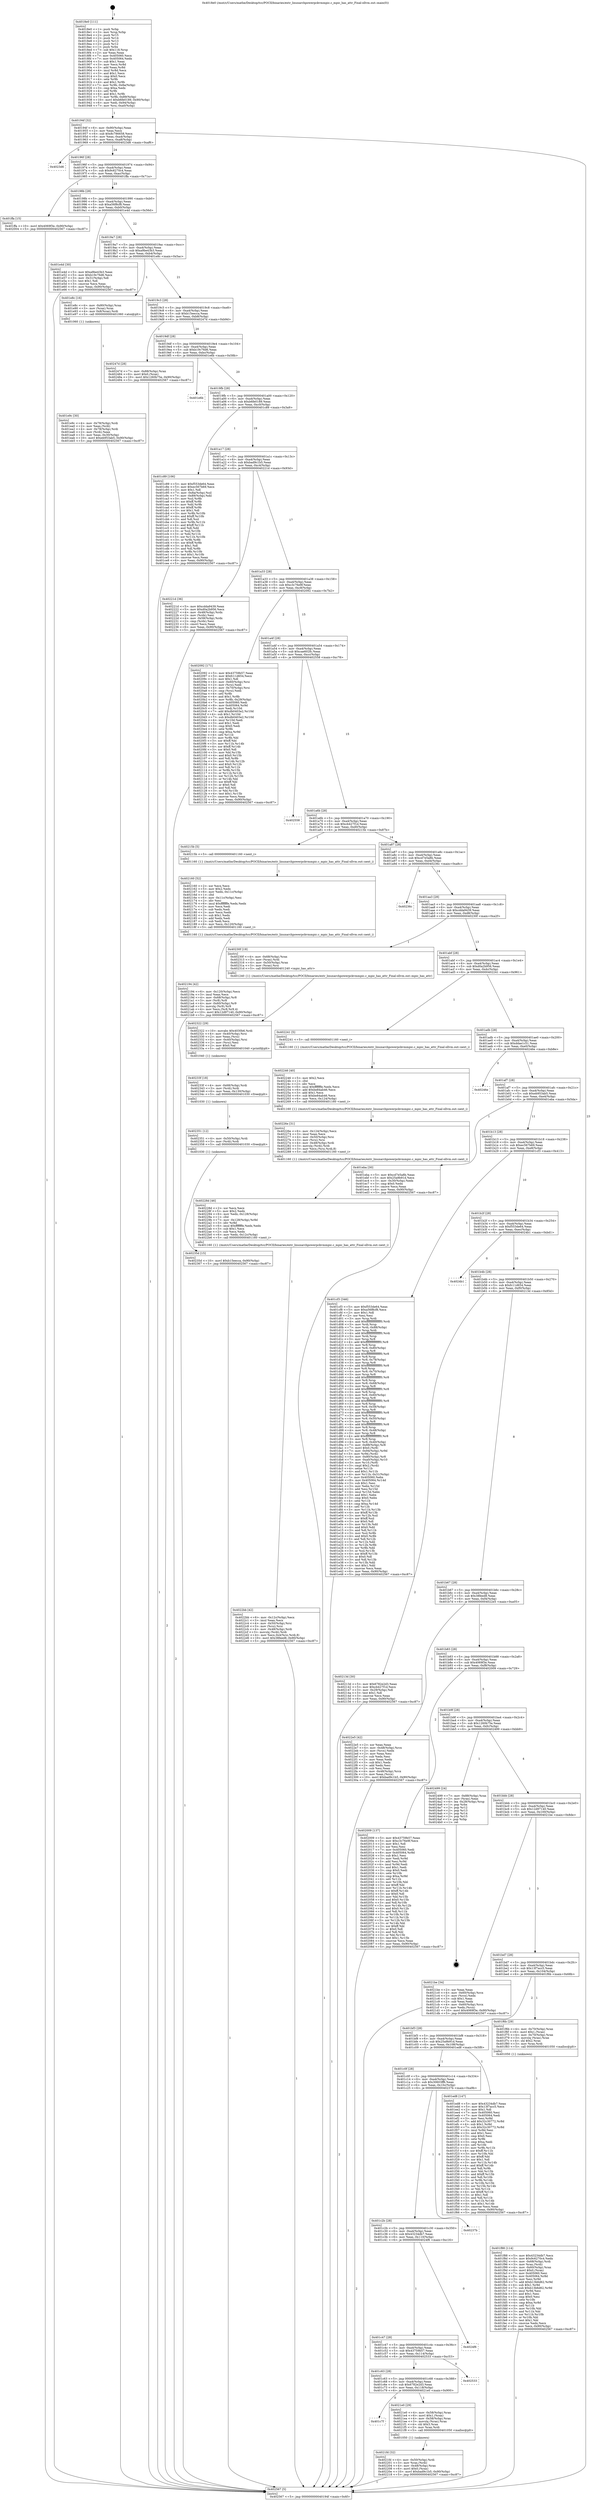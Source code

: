 digraph "0x4018e0" {
  label = "0x4018e0 (/mnt/c/Users/mathe/Desktop/tcc/POCII/binaries/extr_linuxarchpowerpckvmmpic.c_mpic_has_attr_Final-ollvm.out::main(0))"
  labelloc = "t"
  node[shape=record]

  Entry [label="",width=0.3,height=0.3,shape=circle,fillcolor=black,style=filled]
  "0x40194f" [label="{
     0x40194f [32]\l
     | [instrs]\l
     &nbsp;&nbsp;0x40194f \<+6\>: mov -0x90(%rbp),%eax\l
     &nbsp;&nbsp;0x401955 \<+2\>: mov %eax,%ecx\l
     &nbsp;&nbsp;0x401957 \<+6\>: sub $0x8c786658,%ecx\l
     &nbsp;&nbsp;0x40195d \<+6\>: mov %eax,-0xa4(%rbp)\l
     &nbsp;&nbsp;0x401963 \<+6\>: mov %ecx,-0xa8(%rbp)\l
     &nbsp;&nbsp;0x401969 \<+6\>: je 00000000004023d6 \<main+0xaf6\>\l
  }"]
  "0x4023d6" [label="{
     0x4023d6\l
  }", style=dashed]
  "0x40196f" [label="{
     0x40196f [28]\l
     | [instrs]\l
     &nbsp;&nbsp;0x40196f \<+5\>: jmp 0000000000401974 \<main+0x94\>\l
     &nbsp;&nbsp;0x401974 \<+6\>: mov -0xa4(%rbp),%eax\l
     &nbsp;&nbsp;0x40197a \<+5\>: sub $0x9c6270c4,%eax\l
     &nbsp;&nbsp;0x40197f \<+6\>: mov %eax,-0xac(%rbp)\l
     &nbsp;&nbsp;0x401985 \<+6\>: je 0000000000401ffa \<main+0x71a\>\l
  }"]
  Exit [label="",width=0.3,height=0.3,shape=circle,fillcolor=black,style=filled,peripheries=2]
  "0x401ffa" [label="{
     0x401ffa [15]\l
     | [instrs]\l
     &nbsp;&nbsp;0x401ffa \<+10\>: movl $0x4069f3e,-0x90(%rbp)\l
     &nbsp;&nbsp;0x402004 \<+5\>: jmp 0000000000402567 \<main+0xc87\>\l
  }"]
  "0x40198b" [label="{
     0x40198b [28]\l
     | [instrs]\l
     &nbsp;&nbsp;0x40198b \<+5\>: jmp 0000000000401990 \<main+0xb0\>\l
     &nbsp;&nbsp;0x401990 \<+6\>: mov -0xa4(%rbp),%eax\l
     &nbsp;&nbsp;0x401996 \<+5\>: sub $0xa56f8cf8,%eax\l
     &nbsp;&nbsp;0x40199b \<+6\>: mov %eax,-0xb0(%rbp)\l
     &nbsp;&nbsp;0x4019a1 \<+6\>: je 0000000000401e4d \<main+0x56d\>\l
  }"]
  "0x40235d" [label="{
     0x40235d [15]\l
     | [instrs]\l
     &nbsp;&nbsp;0x40235d \<+10\>: movl $0xb15eecca,-0x90(%rbp)\l
     &nbsp;&nbsp;0x402367 \<+5\>: jmp 0000000000402567 \<main+0xc87\>\l
  }"]
  "0x401e4d" [label="{
     0x401e4d [30]\l
     | [instrs]\l
     &nbsp;&nbsp;0x401e4d \<+5\>: mov $0xa9be43b3,%eax\l
     &nbsp;&nbsp;0x401e52 \<+5\>: mov $0xb19c76d6,%ecx\l
     &nbsp;&nbsp;0x401e57 \<+3\>: mov -0x31(%rbp),%dl\l
     &nbsp;&nbsp;0x401e5a \<+3\>: test $0x1,%dl\l
     &nbsp;&nbsp;0x401e5d \<+3\>: cmovne %ecx,%eax\l
     &nbsp;&nbsp;0x401e60 \<+6\>: mov %eax,-0x90(%rbp)\l
     &nbsp;&nbsp;0x401e66 \<+5\>: jmp 0000000000402567 \<main+0xc87\>\l
  }"]
  "0x4019a7" [label="{
     0x4019a7 [28]\l
     | [instrs]\l
     &nbsp;&nbsp;0x4019a7 \<+5\>: jmp 00000000004019ac \<main+0xcc\>\l
     &nbsp;&nbsp;0x4019ac \<+6\>: mov -0xa4(%rbp),%eax\l
     &nbsp;&nbsp;0x4019b2 \<+5\>: sub $0xa9be43b3,%eax\l
     &nbsp;&nbsp;0x4019b7 \<+6\>: mov %eax,-0xb4(%rbp)\l
     &nbsp;&nbsp;0x4019bd \<+6\>: je 0000000000401e8c \<main+0x5ac\>\l
  }"]
  "0x402351" [label="{
     0x402351 [12]\l
     | [instrs]\l
     &nbsp;&nbsp;0x402351 \<+4\>: mov -0x50(%rbp),%rdi\l
     &nbsp;&nbsp;0x402355 \<+3\>: mov (%rdi),%rdi\l
     &nbsp;&nbsp;0x402358 \<+5\>: call 0000000000401030 \<free@plt\>\l
     | [calls]\l
     &nbsp;&nbsp;0x401030 \{1\} (unknown)\l
  }"]
  "0x401e8c" [label="{
     0x401e8c [16]\l
     | [instrs]\l
     &nbsp;&nbsp;0x401e8c \<+4\>: mov -0x80(%rbp),%rax\l
     &nbsp;&nbsp;0x401e90 \<+3\>: mov (%rax),%rax\l
     &nbsp;&nbsp;0x401e93 \<+4\>: mov 0x8(%rax),%rdi\l
     &nbsp;&nbsp;0x401e97 \<+5\>: call 0000000000401060 \<atoi@plt\>\l
     | [calls]\l
     &nbsp;&nbsp;0x401060 \{1\} (unknown)\l
  }"]
  "0x4019c3" [label="{
     0x4019c3 [28]\l
     | [instrs]\l
     &nbsp;&nbsp;0x4019c3 \<+5\>: jmp 00000000004019c8 \<main+0xe8\>\l
     &nbsp;&nbsp;0x4019c8 \<+6\>: mov -0xa4(%rbp),%eax\l
     &nbsp;&nbsp;0x4019ce \<+5\>: sub $0xb15eecca,%eax\l
     &nbsp;&nbsp;0x4019d3 \<+6\>: mov %eax,-0xb8(%rbp)\l
     &nbsp;&nbsp;0x4019d9 \<+6\>: je 000000000040247d \<main+0xb9d\>\l
  }"]
  "0x40233f" [label="{
     0x40233f [18]\l
     | [instrs]\l
     &nbsp;&nbsp;0x40233f \<+4\>: mov -0x68(%rbp),%rdi\l
     &nbsp;&nbsp;0x402343 \<+3\>: mov (%rdi),%rdi\l
     &nbsp;&nbsp;0x402346 \<+6\>: mov %eax,-0x130(%rbp)\l
     &nbsp;&nbsp;0x40234c \<+5\>: call 0000000000401030 \<free@plt\>\l
     | [calls]\l
     &nbsp;&nbsp;0x401030 \{1\} (unknown)\l
  }"]
  "0x40247d" [label="{
     0x40247d [28]\l
     | [instrs]\l
     &nbsp;&nbsp;0x40247d \<+7\>: mov -0x88(%rbp),%rax\l
     &nbsp;&nbsp;0x402484 \<+6\>: movl $0x0,(%rax)\l
     &nbsp;&nbsp;0x40248a \<+10\>: movl $0x1260b75e,-0x90(%rbp)\l
     &nbsp;&nbsp;0x402494 \<+5\>: jmp 0000000000402567 \<main+0xc87\>\l
  }"]
  "0x4019df" [label="{
     0x4019df [28]\l
     | [instrs]\l
     &nbsp;&nbsp;0x4019df \<+5\>: jmp 00000000004019e4 \<main+0x104\>\l
     &nbsp;&nbsp;0x4019e4 \<+6\>: mov -0xa4(%rbp),%eax\l
     &nbsp;&nbsp;0x4019ea \<+5\>: sub $0xb19c76d6,%eax\l
     &nbsp;&nbsp;0x4019ef \<+6\>: mov %eax,-0xbc(%rbp)\l
     &nbsp;&nbsp;0x4019f5 \<+6\>: je 0000000000401e6b \<main+0x58b\>\l
  }"]
  "0x402322" [label="{
     0x402322 [29]\l
     | [instrs]\l
     &nbsp;&nbsp;0x402322 \<+10\>: movabs $0x4030b6,%rdi\l
     &nbsp;&nbsp;0x40232c \<+4\>: mov -0x40(%rbp),%rsi\l
     &nbsp;&nbsp;0x402330 \<+2\>: mov %eax,(%rsi)\l
     &nbsp;&nbsp;0x402332 \<+4\>: mov -0x40(%rbp),%rsi\l
     &nbsp;&nbsp;0x402336 \<+2\>: mov (%rsi),%esi\l
     &nbsp;&nbsp;0x402338 \<+2\>: mov $0x0,%al\l
     &nbsp;&nbsp;0x40233a \<+5\>: call 0000000000401040 \<printf@plt\>\l
     | [calls]\l
     &nbsp;&nbsp;0x401040 \{1\} (unknown)\l
  }"]
  "0x401e6b" [label="{
     0x401e6b\l
  }", style=dashed]
  "0x4019fb" [label="{
     0x4019fb [28]\l
     | [instrs]\l
     &nbsp;&nbsp;0x4019fb \<+5\>: jmp 0000000000401a00 \<main+0x120\>\l
     &nbsp;&nbsp;0x401a00 \<+6\>: mov -0xa4(%rbp),%eax\l
     &nbsp;&nbsp;0x401a06 \<+5\>: sub $0xb6fe0189,%eax\l
     &nbsp;&nbsp;0x401a0b \<+6\>: mov %eax,-0xc0(%rbp)\l
     &nbsp;&nbsp;0x401a11 \<+6\>: je 0000000000401c89 \<main+0x3a9\>\l
  }"]
  "0x4022bb" [label="{
     0x4022bb [42]\l
     | [instrs]\l
     &nbsp;&nbsp;0x4022bb \<+6\>: mov -0x12c(%rbp),%ecx\l
     &nbsp;&nbsp;0x4022c1 \<+3\>: imul %eax,%ecx\l
     &nbsp;&nbsp;0x4022c4 \<+4\>: mov -0x50(%rbp),%rsi\l
     &nbsp;&nbsp;0x4022c8 \<+3\>: mov (%rsi),%rsi\l
     &nbsp;&nbsp;0x4022cb \<+4\>: mov -0x48(%rbp),%rdi\l
     &nbsp;&nbsp;0x4022cf \<+3\>: movslq (%rdi),%rdi\l
     &nbsp;&nbsp;0x4022d2 \<+4\>: mov %ecx,0x4(%rsi,%rdi,8)\l
     &nbsp;&nbsp;0x4022d6 \<+10\>: movl $0x38feed8,-0x90(%rbp)\l
     &nbsp;&nbsp;0x4022e0 \<+5\>: jmp 0000000000402567 \<main+0xc87\>\l
  }"]
  "0x401c89" [label="{
     0x401c89 [106]\l
     | [instrs]\l
     &nbsp;&nbsp;0x401c89 \<+5\>: mov $0xf553de64,%eax\l
     &nbsp;&nbsp;0x401c8e \<+5\>: mov $0xec567b69,%ecx\l
     &nbsp;&nbsp;0x401c93 \<+2\>: mov $0x1,%dl\l
     &nbsp;&nbsp;0x401c95 \<+7\>: mov -0x8a(%rbp),%sil\l
     &nbsp;&nbsp;0x401c9c \<+7\>: mov -0x89(%rbp),%dil\l
     &nbsp;&nbsp;0x401ca3 \<+3\>: mov %sil,%r8b\l
     &nbsp;&nbsp;0x401ca6 \<+4\>: xor $0xff,%r8b\l
     &nbsp;&nbsp;0x401caa \<+3\>: mov %dil,%r9b\l
     &nbsp;&nbsp;0x401cad \<+4\>: xor $0xff,%r9b\l
     &nbsp;&nbsp;0x401cb1 \<+3\>: xor $0x1,%dl\l
     &nbsp;&nbsp;0x401cb4 \<+3\>: mov %r8b,%r10b\l
     &nbsp;&nbsp;0x401cb7 \<+4\>: and $0xff,%r10b\l
     &nbsp;&nbsp;0x401cbb \<+3\>: and %dl,%sil\l
     &nbsp;&nbsp;0x401cbe \<+3\>: mov %r9b,%r11b\l
     &nbsp;&nbsp;0x401cc1 \<+4\>: and $0xff,%r11b\l
     &nbsp;&nbsp;0x401cc5 \<+3\>: and %dl,%dil\l
     &nbsp;&nbsp;0x401cc8 \<+3\>: or %sil,%r10b\l
     &nbsp;&nbsp;0x401ccb \<+3\>: or %dil,%r11b\l
     &nbsp;&nbsp;0x401cce \<+3\>: xor %r11b,%r10b\l
     &nbsp;&nbsp;0x401cd1 \<+3\>: or %r9b,%r8b\l
     &nbsp;&nbsp;0x401cd4 \<+4\>: xor $0xff,%r8b\l
     &nbsp;&nbsp;0x401cd8 \<+3\>: or $0x1,%dl\l
     &nbsp;&nbsp;0x401cdb \<+3\>: and %dl,%r8b\l
     &nbsp;&nbsp;0x401cde \<+3\>: or %r8b,%r10b\l
     &nbsp;&nbsp;0x401ce1 \<+4\>: test $0x1,%r10b\l
     &nbsp;&nbsp;0x401ce5 \<+3\>: cmovne %ecx,%eax\l
     &nbsp;&nbsp;0x401ce8 \<+6\>: mov %eax,-0x90(%rbp)\l
     &nbsp;&nbsp;0x401cee \<+5\>: jmp 0000000000402567 \<main+0xc87\>\l
  }"]
  "0x401a17" [label="{
     0x401a17 [28]\l
     | [instrs]\l
     &nbsp;&nbsp;0x401a17 \<+5\>: jmp 0000000000401a1c \<main+0x13c\>\l
     &nbsp;&nbsp;0x401a1c \<+6\>: mov -0xa4(%rbp),%eax\l
     &nbsp;&nbsp;0x401a22 \<+5\>: sub $0xbad9c1b5,%eax\l
     &nbsp;&nbsp;0x401a27 \<+6\>: mov %eax,-0xc4(%rbp)\l
     &nbsp;&nbsp;0x401a2d \<+6\>: je 000000000040221d \<main+0x93d\>\l
  }"]
  "0x402567" [label="{
     0x402567 [5]\l
     | [instrs]\l
     &nbsp;&nbsp;0x402567 \<+5\>: jmp 000000000040194f \<main+0x6f\>\l
  }"]
  "0x4018e0" [label="{
     0x4018e0 [111]\l
     | [instrs]\l
     &nbsp;&nbsp;0x4018e0 \<+1\>: push %rbp\l
     &nbsp;&nbsp;0x4018e1 \<+3\>: mov %rsp,%rbp\l
     &nbsp;&nbsp;0x4018e4 \<+2\>: push %r15\l
     &nbsp;&nbsp;0x4018e6 \<+2\>: push %r14\l
     &nbsp;&nbsp;0x4018e8 \<+2\>: push %r13\l
     &nbsp;&nbsp;0x4018ea \<+2\>: push %r12\l
     &nbsp;&nbsp;0x4018ec \<+1\>: push %rbx\l
     &nbsp;&nbsp;0x4018ed \<+7\>: sub $0x118,%rsp\l
     &nbsp;&nbsp;0x4018f4 \<+2\>: xor %eax,%eax\l
     &nbsp;&nbsp;0x4018f6 \<+7\>: mov 0x405060,%ecx\l
     &nbsp;&nbsp;0x4018fd \<+7\>: mov 0x405064,%edx\l
     &nbsp;&nbsp;0x401904 \<+3\>: sub $0x1,%eax\l
     &nbsp;&nbsp;0x401907 \<+3\>: mov %ecx,%r8d\l
     &nbsp;&nbsp;0x40190a \<+3\>: add %eax,%r8d\l
     &nbsp;&nbsp;0x40190d \<+4\>: imul %r8d,%ecx\l
     &nbsp;&nbsp;0x401911 \<+3\>: and $0x1,%ecx\l
     &nbsp;&nbsp;0x401914 \<+3\>: cmp $0x0,%ecx\l
     &nbsp;&nbsp;0x401917 \<+4\>: sete %r9b\l
     &nbsp;&nbsp;0x40191b \<+4\>: and $0x1,%r9b\l
     &nbsp;&nbsp;0x40191f \<+7\>: mov %r9b,-0x8a(%rbp)\l
     &nbsp;&nbsp;0x401926 \<+3\>: cmp $0xa,%edx\l
     &nbsp;&nbsp;0x401929 \<+4\>: setl %r9b\l
     &nbsp;&nbsp;0x40192d \<+4\>: and $0x1,%r9b\l
     &nbsp;&nbsp;0x401931 \<+7\>: mov %r9b,-0x89(%rbp)\l
     &nbsp;&nbsp;0x401938 \<+10\>: movl $0xb6fe0189,-0x90(%rbp)\l
     &nbsp;&nbsp;0x401942 \<+6\>: mov %edi,-0x94(%rbp)\l
     &nbsp;&nbsp;0x401948 \<+7\>: mov %rsi,-0xa0(%rbp)\l
  }"]
  "0x40228d" [label="{
     0x40228d [46]\l
     | [instrs]\l
     &nbsp;&nbsp;0x40228d \<+2\>: xor %ecx,%ecx\l
     &nbsp;&nbsp;0x40228f \<+5\>: mov $0x2,%edx\l
     &nbsp;&nbsp;0x402294 \<+6\>: mov %edx,-0x128(%rbp)\l
     &nbsp;&nbsp;0x40229a \<+1\>: cltd\l
     &nbsp;&nbsp;0x40229b \<+7\>: mov -0x128(%rbp),%r8d\l
     &nbsp;&nbsp;0x4022a2 \<+3\>: idiv %r8d\l
     &nbsp;&nbsp;0x4022a5 \<+6\>: imul $0xfffffffe,%edx,%edx\l
     &nbsp;&nbsp;0x4022ab \<+3\>: sub $0x1,%ecx\l
     &nbsp;&nbsp;0x4022ae \<+2\>: sub %ecx,%edx\l
     &nbsp;&nbsp;0x4022b0 \<+6\>: mov %edx,-0x12c(%rbp)\l
     &nbsp;&nbsp;0x4022b6 \<+5\>: call 0000000000401160 \<next_i\>\l
     | [calls]\l
     &nbsp;&nbsp;0x401160 \{1\} (/mnt/c/Users/mathe/Desktop/tcc/POCII/binaries/extr_linuxarchpowerpckvmmpic.c_mpic_has_attr_Final-ollvm.out::next_i)\l
  }"]
  "0x40221d" [label="{
     0x40221d [36]\l
     | [instrs]\l
     &nbsp;&nbsp;0x40221d \<+5\>: mov $0xcdda9439,%eax\l
     &nbsp;&nbsp;0x402222 \<+5\>: mov $0xd0a2b956,%ecx\l
     &nbsp;&nbsp;0x402227 \<+4\>: mov -0x48(%rbp),%rdx\l
     &nbsp;&nbsp;0x40222b \<+2\>: mov (%rdx),%esi\l
     &nbsp;&nbsp;0x40222d \<+4\>: mov -0x58(%rbp),%rdx\l
     &nbsp;&nbsp;0x402231 \<+2\>: cmp (%rdx),%esi\l
     &nbsp;&nbsp;0x402233 \<+3\>: cmovl %ecx,%eax\l
     &nbsp;&nbsp;0x402236 \<+6\>: mov %eax,-0x90(%rbp)\l
     &nbsp;&nbsp;0x40223c \<+5\>: jmp 0000000000402567 \<main+0xc87\>\l
  }"]
  "0x401a33" [label="{
     0x401a33 [28]\l
     | [instrs]\l
     &nbsp;&nbsp;0x401a33 \<+5\>: jmp 0000000000401a38 \<main+0x158\>\l
     &nbsp;&nbsp;0x401a38 \<+6\>: mov -0xa4(%rbp),%eax\l
     &nbsp;&nbsp;0x401a3e \<+5\>: sub $0xc3c76e9f,%eax\l
     &nbsp;&nbsp;0x401a43 \<+6\>: mov %eax,-0xc8(%rbp)\l
     &nbsp;&nbsp;0x401a49 \<+6\>: je 0000000000402092 \<main+0x7b2\>\l
  }"]
  "0x40226e" [label="{
     0x40226e [31]\l
     | [instrs]\l
     &nbsp;&nbsp;0x40226e \<+6\>: mov -0x124(%rbp),%ecx\l
     &nbsp;&nbsp;0x402274 \<+3\>: imul %eax,%ecx\l
     &nbsp;&nbsp;0x402277 \<+4\>: mov -0x50(%rbp),%rsi\l
     &nbsp;&nbsp;0x40227b \<+3\>: mov (%rsi),%rsi\l
     &nbsp;&nbsp;0x40227e \<+4\>: mov -0x48(%rbp),%rdi\l
     &nbsp;&nbsp;0x402282 \<+3\>: movslq (%rdi),%rdi\l
     &nbsp;&nbsp;0x402285 \<+3\>: mov %ecx,(%rsi,%rdi,8)\l
     &nbsp;&nbsp;0x402288 \<+5\>: call 0000000000401160 \<next_i\>\l
     | [calls]\l
     &nbsp;&nbsp;0x401160 \{1\} (/mnt/c/Users/mathe/Desktop/tcc/POCII/binaries/extr_linuxarchpowerpckvmmpic.c_mpic_has_attr_Final-ollvm.out::next_i)\l
  }"]
  "0x402092" [label="{
     0x402092 [171]\l
     | [instrs]\l
     &nbsp;&nbsp;0x402092 \<+5\>: mov $0x43759b57,%eax\l
     &nbsp;&nbsp;0x402097 \<+5\>: mov $0xfc11d654,%ecx\l
     &nbsp;&nbsp;0x40209c \<+2\>: mov $0x1,%dl\l
     &nbsp;&nbsp;0x40209e \<+4\>: mov -0x60(%rbp),%rsi\l
     &nbsp;&nbsp;0x4020a2 \<+2\>: mov (%rsi),%edi\l
     &nbsp;&nbsp;0x4020a4 \<+4\>: mov -0x70(%rbp),%rsi\l
     &nbsp;&nbsp;0x4020a8 \<+2\>: cmp (%rsi),%edi\l
     &nbsp;&nbsp;0x4020aa \<+4\>: setl %r8b\l
     &nbsp;&nbsp;0x4020ae \<+4\>: and $0x1,%r8b\l
     &nbsp;&nbsp;0x4020b2 \<+4\>: mov %r8b,-0x29(%rbp)\l
     &nbsp;&nbsp;0x4020b6 \<+7\>: mov 0x405060,%edi\l
     &nbsp;&nbsp;0x4020bd \<+8\>: mov 0x405064,%r9d\l
     &nbsp;&nbsp;0x4020c5 \<+3\>: mov %edi,%r10d\l
     &nbsp;&nbsp;0x4020c8 \<+7\>: add $0xdb0403e2,%r10d\l
     &nbsp;&nbsp;0x4020cf \<+4\>: sub $0x1,%r10d\l
     &nbsp;&nbsp;0x4020d3 \<+7\>: sub $0xdb0403e2,%r10d\l
     &nbsp;&nbsp;0x4020da \<+4\>: imul %r10d,%edi\l
     &nbsp;&nbsp;0x4020de \<+3\>: and $0x1,%edi\l
     &nbsp;&nbsp;0x4020e1 \<+3\>: cmp $0x0,%edi\l
     &nbsp;&nbsp;0x4020e4 \<+4\>: sete %r8b\l
     &nbsp;&nbsp;0x4020e8 \<+4\>: cmp $0xa,%r9d\l
     &nbsp;&nbsp;0x4020ec \<+4\>: setl %r11b\l
     &nbsp;&nbsp;0x4020f0 \<+3\>: mov %r8b,%bl\l
     &nbsp;&nbsp;0x4020f3 \<+3\>: xor $0xff,%bl\l
     &nbsp;&nbsp;0x4020f6 \<+3\>: mov %r11b,%r14b\l
     &nbsp;&nbsp;0x4020f9 \<+4\>: xor $0xff,%r14b\l
     &nbsp;&nbsp;0x4020fd \<+3\>: xor $0x0,%dl\l
     &nbsp;&nbsp;0x402100 \<+3\>: mov %bl,%r15b\l
     &nbsp;&nbsp;0x402103 \<+4\>: and $0x0,%r15b\l
     &nbsp;&nbsp;0x402107 \<+3\>: and %dl,%r8b\l
     &nbsp;&nbsp;0x40210a \<+3\>: mov %r14b,%r12b\l
     &nbsp;&nbsp;0x40210d \<+4\>: and $0x0,%r12b\l
     &nbsp;&nbsp;0x402111 \<+3\>: and %dl,%r11b\l
     &nbsp;&nbsp;0x402114 \<+3\>: or %r8b,%r15b\l
     &nbsp;&nbsp;0x402117 \<+3\>: or %r11b,%r12b\l
     &nbsp;&nbsp;0x40211a \<+3\>: xor %r12b,%r15b\l
     &nbsp;&nbsp;0x40211d \<+3\>: or %r14b,%bl\l
     &nbsp;&nbsp;0x402120 \<+3\>: xor $0xff,%bl\l
     &nbsp;&nbsp;0x402123 \<+3\>: or $0x0,%dl\l
     &nbsp;&nbsp;0x402126 \<+2\>: and %dl,%bl\l
     &nbsp;&nbsp;0x402128 \<+3\>: or %bl,%r15b\l
     &nbsp;&nbsp;0x40212b \<+4\>: test $0x1,%r15b\l
     &nbsp;&nbsp;0x40212f \<+3\>: cmovne %ecx,%eax\l
     &nbsp;&nbsp;0x402132 \<+6\>: mov %eax,-0x90(%rbp)\l
     &nbsp;&nbsp;0x402138 \<+5\>: jmp 0000000000402567 \<main+0xc87\>\l
  }"]
  "0x401a4f" [label="{
     0x401a4f [28]\l
     | [instrs]\l
     &nbsp;&nbsp;0x401a4f \<+5\>: jmp 0000000000401a54 \<main+0x174\>\l
     &nbsp;&nbsp;0x401a54 \<+6\>: mov -0xa4(%rbp),%eax\l
     &nbsp;&nbsp;0x401a5a \<+5\>: sub $0xcae602fc,%eax\l
     &nbsp;&nbsp;0x401a5f \<+6\>: mov %eax,-0xcc(%rbp)\l
     &nbsp;&nbsp;0x401a65 \<+6\>: je 0000000000402558 \<main+0xc78\>\l
  }"]
  "0x402246" [label="{
     0x402246 [40]\l
     | [instrs]\l
     &nbsp;&nbsp;0x402246 \<+5\>: mov $0x2,%ecx\l
     &nbsp;&nbsp;0x40224b \<+1\>: cltd\l
     &nbsp;&nbsp;0x40224c \<+2\>: idiv %ecx\l
     &nbsp;&nbsp;0x40224e \<+6\>: imul $0xfffffffe,%edx,%ecx\l
     &nbsp;&nbsp;0x402254 \<+6\>: add $0xbe84ab46,%ecx\l
     &nbsp;&nbsp;0x40225a \<+3\>: add $0x1,%ecx\l
     &nbsp;&nbsp;0x40225d \<+6\>: sub $0xbe84ab46,%ecx\l
     &nbsp;&nbsp;0x402263 \<+6\>: mov %ecx,-0x124(%rbp)\l
     &nbsp;&nbsp;0x402269 \<+5\>: call 0000000000401160 \<next_i\>\l
     | [calls]\l
     &nbsp;&nbsp;0x401160 \{1\} (/mnt/c/Users/mathe/Desktop/tcc/POCII/binaries/extr_linuxarchpowerpckvmmpic.c_mpic_has_attr_Final-ollvm.out::next_i)\l
  }"]
  "0x402558" [label="{
     0x402558\l
  }", style=dashed]
  "0x401a6b" [label="{
     0x401a6b [28]\l
     | [instrs]\l
     &nbsp;&nbsp;0x401a6b \<+5\>: jmp 0000000000401a70 \<main+0x190\>\l
     &nbsp;&nbsp;0x401a70 \<+6\>: mov -0xa4(%rbp),%eax\l
     &nbsp;&nbsp;0x401a76 \<+5\>: sub $0xcb427f1d,%eax\l
     &nbsp;&nbsp;0x401a7b \<+6\>: mov %eax,-0xd0(%rbp)\l
     &nbsp;&nbsp;0x401a81 \<+6\>: je 000000000040215b \<main+0x87b\>\l
  }"]
  "0x4021fd" [label="{
     0x4021fd [32]\l
     | [instrs]\l
     &nbsp;&nbsp;0x4021fd \<+4\>: mov -0x50(%rbp),%rdi\l
     &nbsp;&nbsp;0x402201 \<+3\>: mov %rax,(%rdi)\l
     &nbsp;&nbsp;0x402204 \<+4\>: mov -0x48(%rbp),%rax\l
     &nbsp;&nbsp;0x402208 \<+6\>: movl $0x0,(%rax)\l
     &nbsp;&nbsp;0x40220e \<+10\>: movl $0xbad9c1b5,-0x90(%rbp)\l
     &nbsp;&nbsp;0x402218 \<+5\>: jmp 0000000000402567 \<main+0xc87\>\l
  }"]
  "0x40215b" [label="{
     0x40215b [5]\l
     | [instrs]\l
     &nbsp;&nbsp;0x40215b \<+5\>: call 0000000000401160 \<next_i\>\l
     | [calls]\l
     &nbsp;&nbsp;0x401160 \{1\} (/mnt/c/Users/mathe/Desktop/tcc/POCII/binaries/extr_linuxarchpowerpckvmmpic.c_mpic_has_attr_Final-ollvm.out::next_i)\l
  }"]
  "0x401a87" [label="{
     0x401a87 [28]\l
     | [instrs]\l
     &nbsp;&nbsp;0x401a87 \<+5\>: jmp 0000000000401a8c \<main+0x1ac\>\l
     &nbsp;&nbsp;0x401a8c \<+6\>: mov -0xa4(%rbp),%eax\l
     &nbsp;&nbsp;0x401a92 \<+5\>: sub $0xcd7e5a8b,%eax\l
     &nbsp;&nbsp;0x401a97 \<+6\>: mov %eax,-0xd4(%rbp)\l
     &nbsp;&nbsp;0x401a9d \<+6\>: je 000000000040236c \<main+0xa8c\>\l
  }"]
  "0x401c7f" [label="{
     0x401c7f\l
  }", style=dashed]
  "0x40236c" [label="{
     0x40236c\l
  }", style=dashed]
  "0x401aa3" [label="{
     0x401aa3 [28]\l
     | [instrs]\l
     &nbsp;&nbsp;0x401aa3 \<+5\>: jmp 0000000000401aa8 \<main+0x1c8\>\l
     &nbsp;&nbsp;0x401aa8 \<+6\>: mov -0xa4(%rbp),%eax\l
     &nbsp;&nbsp;0x401aae \<+5\>: sub $0xcdda9439,%eax\l
     &nbsp;&nbsp;0x401ab3 \<+6\>: mov %eax,-0xd8(%rbp)\l
     &nbsp;&nbsp;0x401ab9 \<+6\>: je 000000000040230f \<main+0xa2f\>\l
  }"]
  "0x4021e0" [label="{
     0x4021e0 [29]\l
     | [instrs]\l
     &nbsp;&nbsp;0x4021e0 \<+4\>: mov -0x58(%rbp),%rax\l
     &nbsp;&nbsp;0x4021e4 \<+6\>: movl $0x1,(%rax)\l
     &nbsp;&nbsp;0x4021ea \<+4\>: mov -0x58(%rbp),%rax\l
     &nbsp;&nbsp;0x4021ee \<+3\>: movslq (%rax),%rax\l
     &nbsp;&nbsp;0x4021f1 \<+4\>: shl $0x3,%rax\l
     &nbsp;&nbsp;0x4021f5 \<+3\>: mov %rax,%rdi\l
     &nbsp;&nbsp;0x4021f8 \<+5\>: call 0000000000401050 \<malloc@plt\>\l
     | [calls]\l
     &nbsp;&nbsp;0x401050 \{1\} (unknown)\l
  }"]
  "0x40230f" [label="{
     0x40230f [19]\l
     | [instrs]\l
     &nbsp;&nbsp;0x40230f \<+4\>: mov -0x68(%rbp),%rax\l
     &nbsp;&nbsp;0x402313 \<+3\>: mov (%rax),%rdi\l
     &nbsp;&nbsp;0x402316 \<+4\>: mov -0x50(%rbp),%rax\l
     &nbsp;&nbsp;0x40231a \<+3\>: mov (%rax),%rsi\l
     &nbsp;&nbsp;0x40231d \<+5\>: call 0000000000401240 \<mpic_has_attr\>\l
     | [calls]\l
     &nbsp;&nbsp;0x401240 \{1\} (/mnt/c/Users/mathe/Desktop/tcc/POCII/binaries/extr_linuxarchpowerpckvmmpic.c_mpic_has_attr_Final-ollvm.out::mpic_has_attr)\l
  }"]
  "0x401abf" [label="{
     0x401abf [28]\l
     | [instrs]\l
     &nbsp;&nbsp;0x401abf \<+5\>: jmp 0000000000401ac4 \<main+0x1e4\>\l
     &nbsp;&nbsp;0x401ac4 \<+6\>: mov -0xa4(%rbp),%eax\l
     &nbsp;&nbsp;0x401aca \<+5\>: sub $0xd0a2b956,%eax\l
     &nbsp;&nbsp;0x401acf \<+6\>: mov %eax,-0xdc(%rbp)\l
     &nbsp;&nbsp;0x401ad5 \<+6\>: je 0000000000402241 \<main+0x961\>\l
  }"]
  "0x401c63" [label="{
     0x401c63 [28]\l
     | [instrs]\l
     &nbsp;&nbsp;0x401c63 \<+5\>: jmp 0000000000401c68 \<main+0x388\>\l
     &nbsp;&nbsp;0x401c68 \<+6\>: mov -0xa4(%rbp),%eax\l
     &nbsp;&nbsp;0x401c6e \<+5\>: sub $0x6782e2d3,%eax\l
     &nbsp;&nbsp;0x401c73 \<+6\>: mov %eax,-0x118(%rbp)\l
     &nbsp;&nbsp;0x401c79 \<+6\>: je 00000000004021e0 \<main+0x900\>\l
  }"]
  "0x402241" [label="{
     0x402241 [5]\l
     | [instrs]\l
     &nbsp;&nbsp;0x402241 \<+5\>: call 0000000000401160 \<next_i\>\l
     | [calls]\l
     &nbsp;&nbsp;0x401160 \{1\} (/mnt/c/Users/mathe/Desktop/tcc/POCII/binaries/extr_linuxarchpowerpckvmmpic.c_mpic_has_attr_Final-ollvm.out::next_i)\l
  }"]
  "0x401adb" [label="{
     0x401adb [28]\l
     | [instrs]\l
     &nbsp;&nbsp;0x401adb \<+5\>: jmp 0000000000401ae0 \<main+0x200\>\l
     &nbsp;&nbsp;0x401ae0 \<+6\>: mov -0xa4(%rbp),%eax\l
     &nbsp;&nbsp;0x401ae6 \<+5\>: sub $0xddae1c51,%eax\l
     &nbsp;&nbsp;0x401aeb \<+6\>: mov %eax,-0xe0(%rbp)\l
     &nbsp;&nbsp;0x401af1 \<+6\>: je 000000000040246e \<main+0xb8e\>\l
  }"]
  "0x402533" [label="{
     0x402533\l
  }", style=dashed]
  "0x40246e" [label="{
     0x40246e\l
  }", style=dashed]
  "0x401af7" [label="{
     0x401af7 [28]\l
     | [instrs]\l
     &nbsp;&nbsp;0x401af7 \<+5\>: jmp 0000000000401afc \<main+0x21c\>\l
     &nbsp;&nbsp;0x401afc \<+6\>: mov -0xa4(%rbp),%eax\l
     &nbsp;&nbsp;0x401b02 \<+5\>: sub $0xeb953ab5,%eax\l
     &nbsp;&nbsp;0x401b07 \<+6\>: mov %eax,-0xe4(%rbp)\l
     &nbsp;&nbsp;0x401b0d \<+6\>: je 0000000000401eba \<main+0x5da\>\l
  }"]
  "0x401c47" [label="{
     0x401c47 [28]\l
     | [instrs]\l
     &nbsp;&nbsp;0x401c47 \<+5\>: jmp 0000000000401c4c \<main+0x36c\>\l
     &nbsp;&nbsp;0x401c4c \<+6\>: mov -0xa4(%rbp),%eax\l
     &nbsp;&nbsp;0x401c52 \<+5\>: sub $0x43759b57,%eax\l
     &nbsp;&nbsp;0x401c57 \<+6\>: mov %eax,-0x114(%rbp)\l
     &nbsp;&nbsp;0x401c5d \<+6\>: je 0000000000402533 \<main+0xc53\>\l
  }"]
  "0x401eba" [label="{
     0x401eba [30]\l
     | [instrs]\l
     &nbsp;&nbsp;0x401eba \<+5\>: mov $0xcd7e5a8b,%eax\l
     &nbsp;&nbsp;0x401ebf \<+5\>: mov $0x25a9b91d,%ecx\l
     &nbsp;&nbsp;0x401ec4 \<+3\>: mov -0x30(%rbp),%edx\l
     &nbsp;&nbsp;0x401ec7 \<+3\>: cmp $0x0,%edx\l
     &nbsp;&nbsp;0x401eca \<+3\>: cmove %ecx,%eax\l
     &nbsp;&nbsp;0x401ecd \<+6\>: mov %eax,-0x90(%rbp)\l
     &nbsp;&nbsp;0x401ed3 \<+5\>: jmp 0000000000402567 \<main+0xc87\>\l
  }"]
  "0x401b13" [label="{
     0x401b13 [28]\l
     | [instrs]\l
     &nbsp;&nbsp;0x401b13 \<+5\>: jmp 0000000000401b18 \<main+0x238\>\l
     &nbsp;&nbsp;0x401b18 \<+6\>: mov -0xa4(%rbp),%eax\l
     &nbsp;&nbsp;0x401b1e \<+5\>: sub $0xec567b69,%eax\l
     &nbsp;&nbsp;0x401b23 \<+6\>: mov %eax,-0xe8(%rbp)\l
     &nbsp;&nbsp;0x401b29 \<+6\>: je 0000000000401cf3 \<main+0x413\>\l
  }"]
  "0x4024f6" [label="{
     0x4024f6\l
  }", style=dashed]
  "0x401cf3" [label="{
     0x401cf3 [346]\l
     | [instrs]\l
     &nbsp;&nbsp;0x401cf3 \<+5\>: mov $0xf553de64,%eax\l
     &nbsp;&nbsp;0x401cf8 \<+5\>: mov $0xa56f8cf8,%ecx\l
     &nbsp;&nbsp;0x401cfd \<+2\>: mov $0x1,%dl\l
     &nbsp;&nbsp;0x401cff \<+2\>: xor %esi,%esi\l
     &nbsp;&nbsp;0x401d01 \<+3\>: mov %rsp,%rdi\l
     &nbsp;&nbsp;0x401d04 \<+4\>: add $0xfffffffffffffff0,%rdi\l
     &nbsp;&nbsp;0x401d08 \<+3\>: mov %rdi,%rsp\l
     &nbsp;&nbsp;0x401d0b \<+7\>: mov %rdi,-0x88(%rbp)\l
     &nbsp;&nbsp;0x401d12 \<+3\>: mov %rsp,%rdi\l
     &nbsp;&nbsp;0x401d15 \<+4\>: add $0xfffffffffffffff0,%rdi\l
     &nbsp;&nbsp;0x401d19 \<+3\>: mov %rdi,%rsp\l
     &nbsp;&nbsp;0x401d1c \<+3\>: mov %rsp,%r8\l
     &nbsp;&nbsp;0x401d1f \<+4\>: add $0xfffffffffffffff0,%r8\l
     &nbsp;&nbsp;0x401d23 \<+3\>: mov %r8,%rsp\l
     &nbsp;&nbsp;0x401d26 \<+4\>: mov %r8,-0x80(%rbp)\l
     &nbsp;&nbsp;0x401d2a \<+3\>: mov %rsp,%r8\l
     &nbsp;&nbsp;0x401d2d \<+4\>: add $0xfffffffffffffff0,%r8\l
     &nbsp;&nbsp;0x401d31 \<+3\>: mov %r8,%rsp\l
     &nbsp;&nbsp;0x401d34 \<+4\>: mov %r8,-0x78(%rbp)\l
     &nbsp;&nbsp;0x401d38 \<+3\>: mov %rsp,%r8\l
     &nbsp;&nbsp;0x401d3b \<+4\>: add $0xfffffffffffffff0,%r8\l
     &nbsp;&nbsp;0x401d3f \<+3\>: mov %r8,%rsp\l
     &nbsp;&nbsp;0x401d42 \<+4\>: mov %r8,-0x70(%rbp)\l
     &nbsp;&nbsp;0x401d46 \<+3\>: mov %rsp,%r8\l
     &nbsp;&nbsp;0x401d49 \<+4\>: add $0xfffffffffffffff0,%r8\l
     &nbsp;&nbsp;0x401d4d \<+3\>: mov %r8,%rsp\l
     &nbsp;&nbsp;0x401d50 \<+4\>: mov %r8,-0x68(%rbp)\l
     &nbsp;&nbsp;0x401d54 \<+3\>: mov %rsp,%r8\l
     &nbsp;&nbsp;0x401d57 \<+4\>: add $0xfffffffffffffff0,%r8\l
     &nbsp;&nbsp;0x401d5b \<+3\>: mov %r8,%rsp\l
     &nbsp;&nbsp;0x401d5e \<+4\>: mov %r8,-0x60(%rbp)\l
     &nbsp;&nbsp;0x401d62 \<+3\>: mov %rsp,%r8\l
     &nbsp;&nbsp;0x401d65 \<+4\>: add $0xfffffffffffffff0,%r8\l
     &nbsp;&nbsp;0x401d69 \<+3\>: mov %r8,%rsp\l
     &nbsp;&nbsp;0x401d6c \<+4\>: mov %r8,-0x58(%rbp)\l
     &nbsp;&nbsp;0x401d70 \<+3\>: mov %rsp,%r8\l
     &nbsp;&nbsp;0x401d73 \<+4\>: add $0xfffffffffffffff0,%r8\l
     &nbsp;&nbsp;0x401d77 \<+3\>: mov %r8,%rsp\l
     &nbsp;&nbsp;0x401d7a \<+4\>: mov %r8,-0x50(%rbp)\l
     &nbsp;&nbsp;0x401d7e \<+3\>: mov %rsp,%r8\l
     &nbsp;&nbsp;0x401d81 \<+4\>: add $0xfffffffffffffff0,%r8\l
     &nbsp;&nbsp;0x401d85 \<+3\>: mov %r8,%rsp\l
     &nbsp;&nbsp;0x401d88 \<+4\>: mov %r8,-0x48(%rbp)\l
     &nbsp;&nbsp;0x401d8c \<+3\>: mov %rsp,%r8\l
     &nbsp;&nbsp;0x401d8f \<+4\>: add $0xfffffffffffffff0,%r8\l
     &nbsp;&nbsp;0x401d93 \<+3\>: mov %r8,%rsp\l
     &nbsp;&nbsp;0x401d96 \<+4\>: mov %r8,-0x40(%rbp)\l
     &nbsp;&nbsp;0x401d9a \<+7\>: mov -0x88(%rbp),%r8\l
     &nbsp;&nbsp;0x401da1 \<+7\>: movl $0x0,(%r8)\l
     &nbsp;&nbsp;0x401da8 \<+7\>: mov -0x94(%rbp),%r9d\l
     &nbsp;&nbsp;0x401daf \<+3\>: mov %r9d,(%rdi)\l
     &nbsp;&nbsp;0x401db2 \<+4\>: mov -0x80(%rbp),%r8\l
     &nbsp;&nbsp;0x401db6 \<+7\>: mov -0xa0(%rbp),%r10\l
     &nbsp;&nbsp;0x401dbd \<+3\>: mov %r10,(%r8)\l
     &nbsp;&nbsp;0x401dc0 \<+3\>: cmpl $0x2,(%rdi)\l
     &nbsp;&nbsp;0x401dc3 \<+4\>: setne %r11b\l
     &nbsp;&nbsp;0x401dc7 \<+4\>: and $0x1,%r11b\l
     &nbsp;&nbsp;0x401dcb \<+4\>: mov %r11b,-0x31(%rbp)\l
     &nbsp;&nbsp;0x401dcf \<+7\>: mov 0x405060,%ebx\l
     &nbsp;&nbsp;0x401dd6 \<+8\>: mov 0x405064,%r14d\l
     &nbsp;&nbsp;0x401dde \<+3\>: sub $0x1,%esi\l
     &nbsp;&nbsp;0x401de1 \<+3\>: mov %ebx,%r15d\l
     &nbsp;&nbsp;0x401de4 \<+3\>: add %esi,%r15d\l
     &nbsp;&nbsp;0x401de7 \<+4\>: imul %r15d,%ebx\l
     &nbsp;&nbsp;0x401deb \<+3\>: and $0x1,%ebx\l
     &nbsp;&nbsp;0x401dee \<+3\>: cmp $0x0,%ebx\l
     &nbsp;&nbsp;0x401df1 \<+4\>: sete %r11b\l
     &nbsp;&nbsp;0x401df5 \<+4\>: cmp $0xa,%r14d\l
     &nbsp;&nbsp;0x401df9 \<+4\>: setl %r12b\l
     &nbsp;&nbsp;0x401dfd \<+3\>: mov %r11b,%r13b\l
     &nbsp;&nbsp;0x401e00 \<+4\>: xor $0xff,%r13b\l
     &nbsp;&nbsp;0x401e04 \<+3\>: mov %r12b,%sil\l
     &nbsp;&nbsp;0x401e07 \<+4\>: xor $0xff,%sil\l
     &nbsp;&nbsp;0x401e0b \<+3\>: xor $0x0,%dl\l
     &nbsp;&nbsp;0x401e0e \<+3\>: mov %r13b,%dil\l
     &nbsp;&nbsp;0x401e11 \<+4\>: and $0x0,%dil\l
     &nbsp;&nbsp;0x401e15 \<+3\>: and %dl,%r11b\l
     &nbsp;&nbsp;0x401e18 \<+3\>: mov %sil,%r8b\l
     &nbsp;&nbsp;0x401e1b \<+4\>: and $0x0,%r8b\l
     &nbsp;&nbsp;0x401e1f \<+3\>: and %dl,%r12b\l
     &nbsp;&nbsp;0x401e22 \<+3\>: or %r11b,%dil\l
     &nbsp;&nbsp;0x401e25 \<+3\>: or %r12b,%r8b\l
     &nbsp;&nbsp;0x401e28 \<+3\>: xor %r8b,%dil\l
     &nbsp;&nbsp;0x401e2b \<+3\>: or %sil,%r13b\l
     &nbsp;&nbsp;0x401e2e \<+4\>: xor $0xff,%r13b\l
     &nbsp;&nbsp;0x401e32 \<+3\>: or $0x0,%dl\l
     &nbsp;&nbsp;0x401e35 \<+3\>: and %dl,%r13b\l
     &nbsp;&nbsp;0x401e38 \<+3\>: or %r13b,%dil\l
     &nbsp;&nbsp;0x401e3b \<+4\>: test $0x1,%dil\l
     &nbsp;&nbsp;0x401e3f \<+3\>: cmovne %ecx,%eax\l
     &nbsp;&nbsp;0x401e42 \<+6\>: mov %eax,-0x90(%rbp)\l
     &nbsp;&nbsp;0x401e48 \<+5\>: jmp 0000000000402567 \<main+0xc87\>\l
  }"]
  "0x401b2f" [label="{
     0x401b2f [28]\l
     | [instrs]\l
     &nbsp;&nbsp;0x401b2f \<+5\>: jmp 0000000000401b34 \<main+0x254\>\l
     &nbsp;&nbsp;0x401b34 \<+6\>: mov -0xa4(%rbp),%eax\l
     &nbsp;&nbsp;0x401b3a \<+5\>: sub $0xf553de64,%eax\l
     &nbsp;&nbsp;0x401b3f \<+6\>: mov %eax,-0xec(%rbp)\l
     &nbsp;&nbsp;0x401b45 \<+6\>: je 00000000004024b1 \<main+0xbd1\>\l
  }"]
  "0x401c2b" [label="{
     0x401c2b [28]\l
     | [instrs]\l
     &nbsp;&nbsp;0x401c2b \<+5\>: jmp 0000000000401c30 \<main+0x350\>\l
     &nbsp;&nbsp;0x401c30 \<+6\>: mov -0xa4(%rbp),%eax\l
     &nbsp;&nbsp;0x401c36 \<+5\>: sub $0x43234db7,%eax\l
     &nbsp;&nbsp;0x401c3b \<+6\>: mov %eax,-0x110(%rbp)\l
     &nbsp;&nbsp;0x401c41 \<+6\>: je 00000000004024f6 \<main+0xc16\>\l
  }"]
  "0x401e9c" [label="{
     0x401e9c [30]\l
     | [instrs]\l
     &nbsp;&nbsp;0x401e9c \<+4\>: mov -0x78(%rbp),%rdi\l
     &nbsp;&nbsp;0x401ea0 \<+2\>: mov %eax,(%rdi)\l
     &nbsp;&nbsp;0x401ea2 \<+4\>: mov -0x78(%rbp),%rdi\l
     &nbsp;&nbsp;0x401ea6 \<+2\>: mov (%rdi),%eax\l
     &nbsp;&nbsp;0x401ea8 \<+3\>: mov %eax,-0x30(%rbp)\l
     &nbsp;&nbsp;0x401eab \<+10\>: movl $0xeb953ab5,-0x90(%rbp)\l
     &nbsp;&nbsp;0x401eb5 \<+5\>: jmp 0000000000402567 \<main+0xc87\>\l
  }"]
  "0x40237b" [label="{
     0x40237b\l
  }", style=dashed]
  "0x4024b1" [label="{
     0x4024b1\l
  }", style=dashed]
  "0x401b4b" [label="{
     0x401b4b [28]\l
     | [instrs]\l
     &nbsp;&nbsp;0x401b4b \<+5\>: jmp 0000000000401b50 \<main+0x270\>\l
     &nbsp;&nbsp;0x401b50 \<+6\>: mov -0xa4(%rbp),%eax\l
     &nbsp;&nbsp;0x401b56 \<+5\>: sub $0xfc11d654,%eax\l
     &nbsp;&nbsp;0x401b5b \<+6\>: mov %eax,-0xf0(%rbp)\l
     &nbsp;&nbsp;0x401b61 \<+6\>: je 000000000040213d \<main+0x85d\>\l
  }"]
  "0x402194" [label="{
     0x402194 [42]\l
     | [instrs]\l
     &nbsp;&nbsp;0x402194 \<+6\>: mov -0x120(%rbp),%ecx\l
     &nbsp;&nbsp;0x40219a \<+3\>: imul %eax,%ecx\l
     &nbsp;&nbsp;0x40219d \<+4\>: mov -0x68(%rbp),%r8\l
     &nbsp;&nbsp;0x4021a1 \<+3\>: mov (%r8),%r8\l
     &nbsp;&nbsp;0x4021a4 \<+4\>: mov -0x60(%rbp),%r9\l
     &nbsp;&nbsp;0x4021a8 \<+3\>: movslq (%r9),%r9\l
     &nbsp;&nbsp;0x4021ab \<+4\>: mov %ecx,(%r8,%r9,4)\l
     &nbsp;&nbsp;0x4021af \<+10\>: movl $0x12d97140,-0x90(%rbp)\l
     &nbsp;&nbsp;0x4021b9 \<+5\>: jmp 0000000000402567 \<main+0xc87\>\l
  }"]
  "0x40213d" [label="{
     0x40213d [30]\l
     | [instrs]\l
     &nbsp;&nbsp;0x40213d \<+5\>: mov $0x6782e2d3,%eax\l
     &nbsp;&nbsp;0x402142 \<+5\>: mov $0xcb427f1d,%ecx\l
     &nbsp;&nbsp;0x402147 \<+3\>: mov -0x29(%rbp),%dl\l
     &nbsp;&nbsp;0x40214a \<+3\>: test $0x1,%dl\l
     &nbsp;&nbsp;0x40214d \<+3\>: cmovne %ecx,%eax\l
     &nbsp;&nbsp;0x402150 \<+6\>: mov %eax,-0x90(%rbp)\l
     &nbsp;&nbsp;0x402156 \<+5\>: jmp 0000000000402567 \<main+0xc87\>\l
  }"]
  "0x401b67" [label="{
     0x401b67 [28]\l
     | [instrs]\l
     &nbsp;&nbsp;0x401b67 \<+5\>: jmp 0000000000401b6c \<main+0x28c\>\l
     &nbsp;&nbsp;0x401b6c \<+6\>: mov -0xa4(%rbp),%eax\l
     &nbsp;&nbsp;0x401b72 \<+5\>: sub $0x38feed8,%eax\l
     &nbsp;&nbsp;0x401b77 \<+6\>: mov %eax,-0xf4(%rbp)\l
     &nbsp;&nbsp;0x401b7d \<+6\>: je 00000000004022e5 \<main+0xa05\>\l
  }"]
  "0x402160" [label="{
     0x402160 [52]\l
     | [instrs]\l
     &nbsp;&nbsp;0x402160 \<+2\>: xor %ecx,%ecx\l
     &nbsp;&nbsp;0x402162 \<+5\>: mov $0x2,%edx\l
     &nbsp;&nbsp;0x402167 \<+6\>: mov %edx,-0x11c(%rbp)\l
     &nbsp;&nbsp;0x40216d \<+1\>: cltd\l
     &nbsp;&nbsp;0x40216e \<+6\>: mov -0x11c(%rbp),%esi\l
     &nbsp;&nbsp;0x402174 \<+2\>: idiv %esi\l
     &nbsp;&nbsp;0x402176 \<+6\>: imul $0xfffffffe,%edx,%edx\l
     &nbsp;&nbsp;0x40217c \<+2\>: mov %ecx,%edi\l
     &nbsp;&nbsp;0x40217e \<+2\>: sub %edx,%edi\l
     &nbsp;&nbsp;0x402180 \<+2\>: mov %ecx,%edx\l
     &nbsp;&nbsp;0x402182 \<+3\>: sub $0x1,%edx\l
     &nbsp;&nbsp;0x402185 \<+2\>: add %edx,%edi\l
     &nbsp;&nbsp;0x402187 \<+2\>: sub %edi,%ecx\l
     &nbsp;&nbsp;0x402189 \<+6\>: mov %ecx,-0x120(%rbp)\l
     &nbsp;&nbsp;0x40218f \<+5\>: call 0000000000401160 \<next_i\>\l
     | [calls]\l
     &nbsp;&nbsp;0x401160 \{1\} (/mnt/c/Users/mathe/Desktop/tcc/POCII/binaries/extr_linuxarchpowerpckvmmpic.c_mpic_has_attr_Final-ollvm.out::next_i)\l
  }"]
  "0x4022e5" [label="{
     0x4022e5 [42]\l
     | [instrs]\l
     &nbsp;&nbsp;0x4022e5 \<+2\>: xor %eax,%eax\l
     &nbsp;&nbsp;0x4022e7 \<+4\>: mov -0x48(%rbp),%rcx\l
     &nbsp;&nbsp;0x4022eb \<+2\>: mov (%rcx),%edx\l
     &nbsp;&nbsp;0x4022ed \<+2\>: mov %eax,%esi\l
     &nbsp;&nbsp;0x4022ef \<+2\>: sub %edx,%esi\l
     &nbsp;&nbsp;0x4022f1 \<+2\>: mov %eax,%edx\l
     &nbsp;&nbsp;0x4022f3 \<+3\>: sub $0x1,%edx\l
     &nbsp;&nbsp;0x4022f6 \<+2\>: add %edx,%esi\l
     &nbsp;&nbsp;0x4022f8 \<+2\>: sub %esi,%eax\l
     &nbsp;&nbsp;0x4022fa \<+4\>: mov -0x48(%rbp),%rcx\l
     &nbsp;&nbsp;0x4022fe \<+2\>: mov %eax,(%rcx)\l
     &nbsp;&nbsp;0x402300 \<+10\>: movl $0xbad9c1b5,-0x90(%rbp)\l
     &nbsp;&nbsp;0x40230a \<+5\>: jmp 0000000000402567 \<main+0xc87\>\l
  }"]
  "0x401b83" [label="{
     0x401b83 [28]\l
     | [instrs]\l
     &nbsp;&nbsp;0x401b83 \<+5\>: jmp 0000000000401b88 \<main+0x2a8\>\l
     &nbsp;&nbsp;0x401b88 \<+6\>: mov -0xa4(%rbp),%eax\l
     &nbsp;&nbsp;0x401b8e \<+5\>: sub $0x4069f3e,%eax\l
     &nbsp;&nbsp;0x401b93 \<+6\>: mov %eax,-0xf8(%rbp)\l
     &nbsp;&nbsp;0x401b99 \<+6\>: je 0000000000402009 \<main+0x729\>\l
  }"]
  "0x401f88" [label="{
     0x401f88 [114]\l
     | [instrs]\l
     &nbsp;&nbsp;0x401f88 \<+5\>: mov $0x43234db7,%ecx\l
     &nbsp;&nbsp;0x401f8d \<+5\>: mov $0x9c6270c4,%edx\l
     &nbsp;&nbsp;0x401f92 \<+4\>: mov -0x68(%rbp),%rdi\l
     &nbsp;&nbsp;0x401f96 \<+3\>: mov %rax,(%rdi)\l
     &nbsp;&nbsp;0x401f99 \<+4\>: mov -0x60(%rbp),%rax\l
     &nbsp;&nbsp;0x401f9d \<+6\>: movl $0x0,(%rax)\l
     &nbsp;&nbsp;0x401fa3 \<+7\>: mov 0x405060,%esi\l
     &nbsp;&nbsp;0x401faa \<+8\>: mov 0x405064,%r8d\l
     &nbsp;&nbsp;0x401fb2 \<+3\>: mov %esi,%r9d\l
     &nbsp;&nbsp;0x401fb5 \<+7\>: add $0xb13b6d62,%r9d\l
     &nbsp;&nbsp;0x401fbc \<+4\>: sub $0x1,%r9d\l
     &nbsp;&nbsp;0x401fc0 \<+7\>: sub $0xb13b6d62,%r9d\l
     &nbsp;&nbsp;0x401fc7 \<+4\>: imul %r9d,%esi\l
     &nbsp;&nbsp;0x401fcb \<+3\>: and $0x1,%esi\l
     &nbsp;&nbsp;0x401fce \<+3\>: cmp $0x0,%esi\l
     &nbsp;&nbsp;0x401fd1 \<+4\>: sete %r10b\l
     &nbsp;&nbsp;0x401fd5 \<+4\>: cmp $0xa,%r8d\l
     &nbsp;&nbsp;0x401fd9 \<+4\>: setl %r11b\l
     &nbsp;&nbsp;0x401fdd \<+3\>: mov %r10b,%bl\l
     &nbsp;&nbsp;0x401fe0 \<+3\>: and %r11b,%bl\l
     &nbsp;&nbsp;0x401fe3 \<+3\>: xor %r11b,%r10b\l
     &nbsp;&nbsp;0x401fe6 \<+3\>: or %r10b,%bl\l
     &nbsp;&nbsp;0x401fe9 \<+3\>: test $0x1,%bl\l
     &nbsp;&nbsp;0x401fec \<+3\>: cmovne %edx,%ecx\l
     &nbsp;&nbsp;0x401fef \<+6\>: mov %ecx,-0x90(%rbp)\l
     &nbsp;&nbsp;0x401ff5 \<+5\>: jmp 0000000000402567 \<main+0xc87\>\l
  }"]
  "0x402009" [label="{
     0x402009 [137]\l
     | [instrs]\l
     &nbsp;&nbsp;0x402009 \<+5\>: mov $0x43759b57,%eax\l
     &nbsp;&nbsp;0x40200e \<+5\>: mov $0xc3c76e9f,%ecx\l
     &nbsp;&nbsp;0x402013 \<+2\>: mov $0x1,%dl\l
     &nbsp;&nbsp;0x402015 \<+2\>: xor %esi,%esi\l
     &nbsp;&nbsp;0x402017 \<+7\>: mov 0x405060,%edi\l
     &nbsp;&nbsp;0x40201e \<+8\>: mov 0x405064,%r8d\l
     &nbsp;&nbsp;0x402026 \<+3\>: sub $0x1,%esi\l
     &nbsp;&nbsp;0x402029 \<+3\>: mov %edi,%r9d\l
     &nbsp;&nbsp;0x40202c \<+3\>: add %esi,%r9d\l
     &nbsp;&nbsp;0x40202f \<+4\>: imul %r9d,%edi\l
     &nbsp;&nbsp;0x402033 \<+3\>: and $0x1,%edi\l
     &nbsp;&nbsp;0x402036 \<+3\>: cmp $0x0,%edi\l
     &nbsp;&nbsp;0x402039 \<+4\>: sete %r10b\l
     &nbsp;&nbsp;0x40203d \<+4\>: cmp $0xa,%r8d\l
     &nbsp;&nbsp;0x402041 \<+4\>: setl %r11b\l
     &nbsp;&nbsp;0x402045 \<+3\>: mov %r10b,%bl\l
     &nbsp;&nbsp;0x402048 \<+3\>: xor $0xff,%bl\l
     &nbsp;&nbsp;0x40204b \<+3\>: mov %r11b,%r14b\l
     &nbsp;&nbsp;0x40204e \<+4\>: xor $0xff,%r14b\l
     &nbsp;&nbsp;0x402052 \<+3\>: xor $0x0,%dl\l
     &nbsp;&nbsp;0x402055 \<+3\>: mov %bl,%r15b\l
     &nbsp;&nbsp;0x402058 \<+4\>: and $0x0,%r15b\l
     &nbsp;&nbsp;0x40205c \<+3\>: and %dl,%r10b\l
     &nbsp;&nbsp;0x40205f \<+3\>: mov %r14b,%r12b\l
     &nbsp;&nbsp;0x402062 \<+4\>: and $0x0,%r12b\l
     &nbsp;&nbsp;0x402066 \<+3\>: and %dl,%r11b\l
     &nbsp;&nbsp;0x402069 \<+3\>: or %r10b,%r15b\l
     &nbsp;&nbsp;0x40206c \<+3\>: or %r11b,%r12b\l
     &nbsp;&nbsp;0x40206f \<+3\>: xor %r12b,%r15b\l
     &nbsp;&nbsp;0x402072 \<+3\>: or %r14b,%bl\l
     &nbsp;&nbsp;0x402075 \<+3\>: xor $0xff,%bl\l
     &nbsp;&nbsp;0x402078 \<+3\>: or $0x0,%dl\l
     &nbsp;&nbsp;0x40207b \<+2\>: and %dl,%bl\l
     &nbsp;&nbsp;0x40207d \<+3\>: or %bl,%r15b\l
     &nbsp;&nbsp;0x402080 \<+4\>: test $0x1,%r15b\l
     &nbsp;&nbsp;0x402084 \<+3\>: cmovne %ecx,%eax\l
     &nbsp;&nbsp;0x402087 \<+6\>: mov %eax,-0x90(%rbp)\l
     &nbsp;&nbsp;0x40208d \<+5\>: jmp 0000000000402567 \<main+0xc87\>\l
  }"]
  "0x401b9f" [label="{
     0x401b9f [28]\l
     | [instrs]\l
     &nbsp;&nbsp;0x401b9f \<+5\>: jmp 0000000000401ba4 \<main+0x2c4\>\l
     &nbsp;&nbsp;0x401ba4 \<+6\>: mov -0xa4(%rbp),%eax\l
     &nbsp;&nbsp;0x401baa \<+5\>: sub $0x1260b75e,%eax\l
     &nbsp;&nbsp;0x401baf \<+6\>: mov %eax,-0xfc(%rbp)\l
     &nbsp;&nbsp;0x401bb5 \<+6\>: je 0000000000402499 \<main+0xbb9\>\l
  }"]
  "0x401c0f" [label="{
     0x401c0f [28]\l
     | [instrs]\l
     &nbsp;&nbsp;0x401c0f \<+5\>: jmp 0000000000401c14 \<main+0x334\>\l
     &nbsp;&nbsp;0x401c14 \<+6\>: mov -0xa4(%rbp),%eax\l
     &nbsp;&nbsp;0x401c1a \<+5\>: sub $0x30603ff6,%eax\l
     &nbsp;&nbsp;0x401c1f \<+6\>: mov %eax,-0x10c(%rbp)\l
     &nbsp;&nbsp;0x401c25 \<+6\>: je 000000000040237b \<main+0xa9b\>\l
  }"]
  "0x402499" [label="{
     0x402499 [24]\l
     | [instrs]\l
     &nbsp;&nbsp;0x402499 \<+7\>: mov -0x88(%rbp),%rax\l
     &nbsp;&nbsp;0x4024a0 \<+2\>: mov (%rax),%eax\l
     &nbsp;&nbsp;0x4024a2 \<+4\>: lea -0x28(%rbp),%rsp\l
     &nbsp;&nbsp;0x4024a6 \<+1\>: pop %rbx\l
     &nbsp;&nbsp;0x4024a7 \<+2\>: pop %r12\l
     &nbsp;&nbsp;0x4024a9 \<+2\>: pop %r13\l
     &nbsp;&nbsp;0x4024ab \<+2\>: pop %r14\l
     &nbsp;&nbsp;0x4024ad \<+2\>: pop %r15\l
     &nbsp;&nbsp;0x4024af \<+1\>: pop %rbp\l
     &nbsp;&nbsp;0x4024b0 \<+1\>: ret\l
  }"]
  "0x401bbb" [label="{
     0x401bbb [28]\l
     | [instrs]\l
     &nbsp;&nbsp;0x401bbb \<+5\>: jmp 0000000000401bc0 \<main+0x2e0\>\l
     &nbsp;&nbsp;0x401bc0 \<+6\>: mov -0xa4(%rbp),%eax\l
     &nbsp;&nbsp;0x401bc6 \<+5\>: sub $0x12d97140,%eax\l
     &nbsp;&nbsp;0x401bcb \<+6\>: mov %eax,-0x100(%rbp)\l
     &nbsp;&nbsp;0x401bd1 \<+6\>: je 00000000004021be \<main+0x8de\>\l
  }"]
  "0x401ed8" [label="{
     0x401ed8 [147]\l
     | [instrs]\l
     &nbsp;&nbsp;0x401ed8 \<+5\>: mov $0x43234db7,%eax\l
     &nbsp;&nbsp;0x401edd \<+5\>: mov $0x13f7acc5,%ecx\l
     &nbsp;&nbsp;0x401ee2 \<+2\>: mov $0x1,%dl\l
     &nbsp;&nbsp;0x401ee4 \<+7\>: mov 0x405060,%esi\l
     &nbsp;&nbsp;0x401eeb \<+7\>: mov 0x405064,%edi\l
     &nbsp;&nbsp;0x401ef2 \<+3\>: mov %esi,%r8d\l
     &nbsp;&nbsp;0x401ef5 \<+7\>: add $0x32c30772,%r8d\l
     &nbsp;&nbsp;0x401efc \<+4\>: sub $0x1,%r8d\l
     &nbsp;&nbsp;0x401f00 \<+7\>: sub $0x32c30772,%r8d\l
     &nbsp;&nbsp;0x401f07 \<+4\>: imul %r8d,%esi\l
     &nbsp;&nbsp;0x401f0b \<+3\>: and $0x1,%esi\l
     &nbsp;&nbsp;0x401f0e \<+3\>: cmp $0x0,%esi\l
     &nbsp;&nbsp;0x401f11 \<+4\>: sete %r9b\l
     &nbsp;&nbsp;0x401f15 \<+3\>: cmp $0xa,%edi\l
     &nbsp;&nbsp;0x401f18 \<+4\>: setl %r10b\l
     &nbsp;&nbsp;0x401f1c \<+3\>: mov %r9b,%r11b\l
     &nbsp;&nbsp;0x401f1f \<+4\>: xor $0xff,%r11b\l
     &nbsp;&nbsp;0x401f23 \<+3\>: mov %r10b,%bl\l
     &nbsp;&nbsp;0x401f26 \<+3\>: xor $0xff,%bl\l
     &nbsp;&nbsp;0x401f29 \<+3\>: xor $0x1,%dl\l
     &nbsp;&nbsp;0x401f2c \<+3\>: mov %r11b,%r14b\l
     &nbsp;&nbsp;0x401f2f \<+4\>: and $0xff,%r14b\l
     &nbsp;&nbsp;0x401f33 \<+3\>: and %dl,%r9b\l
     &nbsp;&nbsp;0x401f36 \<+3\>: mov %bl,%r15b\l
     &nbsp;&nbsp;0x401f39 \<+4\>: and $0xff,%r15b\l
     &nbsp;&nbsp;0x401f3d \<+3\>: and %dl,%r10b\l
     &nbsp;&nbsp;0x401f40 \<+3\>: or %r9b,%r14b\l
     &nbsp;&nbsp;0x401f43 \<+3\>: or %r10b,%r15b\l
     &nbsp;&nbsp;0x401f46 \<+3\>: xor %r15b,%r14b\l
     &nbsp;&nbsp;0x401f49 \<+3\>: or %bl,%r11b\l
     &nbsp;&nbsp;0x401f4c \<+4\>: xor $0xff,%r11b\l
     &nbsp;&nbsp;0x401f50 \<+3\>: or $0x1,%dl\l
     &nbsp;&nbsp;0x401f53 \<+3\>: and %dl,%r11b\l
     &nbsp;&nbsp;0x401f56 \<+3\>: or %r11b,%r14b\l
     &nbsp;&nbsp;0x401f59 \<+4\>: test $0x1,%r14b\l
     &nbsp;&nbsp;0x401f5d \<+3\>: cmovne %ecx,%eax\l
     &nbsp;&nbsp;0x401f60 \<+6\>: mov %eax,-0x90(%rbp)\l
     &nbsp;&nbsp;0x401f66 \<+5\>: jmp 0000000000402567 \<main+0xc87\>\l
  }"]
  "0x4021be" [label="{
     0x4021be [34]\l
     | [instrs]\l
     &nbsp;&nbsp;0x4021be \<+2\>: xor %eax,%eax\l
     &nbsp;&nbsp;0x4021c0 \<+4\>: mov -0x60(%rbp),%rcx\l
     &nbsp;&nbsp;0x4021c4 \<+2\>: mov (%rcx),%edx\l
     &nbsp;&nbsp;0x4021c6 \<+3\>: sub $0x1,%eax\l
     &nbsp;&nbsp;0x4021c9 \<+2\>: sub %eax,%edx\l
     &nbsp;&nbsp;0x4021cb \<+4\>: mov -0x60(%rbp),%rcx\l
     &nbsp;&nbsp;0x4021cf \<+2\>: mov %edx,(%rcx)\l
     &nbsp;&nbsp;0x4021d1 \<+10\>: movl $0x4069f3e,-0x90(%rbp)\l
     &nbsp;&nbsp;0x4021db \<+5\>: jmp 0000000000402567 \<main+0xc87\>\l
  }"]
  "0x401bd7" [label="{
     0x401bd7 [28]\l
     | [instrs]\l
     &nbsp;&nbsp;0x401bd7 \<+5\>: jmp 0000000000401bdc \<main+0x2fc\>\l
     &nbsp;&nbsp;0x401bdc \<+6\>: mov -0xa4(%rbp),%eax\l
     &nbsp;&nbsp;0x401be2 \<+5\>: sub $0x13f7acc5,%eax\l
     &nbsp;&nbsp;0x401be7 \<+6\>: mov %eax,-0x104(%rbp)\l
     &nbsp;&nbsp;0x401bed \<+6\>: je 0000000000401f6b \<main+0x68b\>\l
  }"]
  "0x401bf3" [label="{
     0x401bf3 [28]\l
     | [instrs]\l
     &nbsp;&nbsp;0x401bf3 \<+5\>: jmp 0000000000401bf8 \<main+0x318\>\l
     &nbsp;&nbsp;0x401bf8 \<+6\>: mov -0xa4(%rbp),%eax\l
     &nbsp;&nbsp;0x401bfe \<+5\>: sub $0x25a9b91d,%eax\l
     &nbsp;&nbsp;0x401c03 \<+6\>: mov %eax,-0x108(%rbp)\l
     &nbsp;&nbsp;0x401c09 \<+6\>: je 0000000000401ed8 \<main+0x5f8\>\l
  }"]
  "0x401f6b" [label="{
     0x401f6b [29]\l
     | [instrs]\l
     &nbsp;&nbsp;0x401f6b \<+4\>: mov -0x70(%rbp),%rax\l
     &nbsp;&nbsp;0x401f6f \<+6\>: movl $0x1,(%rax)\l
     &nbsp;&nbsp;0x401f75 \<+4\>: mov -0x70(%rbp),%rax\l
     &nbsp;&nbsp;0x401f79 \<+3\>: movslq (%rax),%rax\l
     &nbsp;&nbsp;0x401f7c \<+4\>: shl $0x2,%rax\l
     &nbsp;&nbsp;0x401f80 \<+3\>: mov %rax,%rdi\l
     &nbsp;&nbsp;0x401f83 \<+5\>: call 0000000000401050 \<malloc@plt\>\l
     | [calls]\l
     &nbsp;&nbsp;0x401050 \{1\} (unknown)\l
  }"]
  Entry -> "0x4018e0" [label=" 1"]
  "0x40194f" -> "0x4023d6" [label=" 0"]
  "0x40194f" -> "0x40196f" [label=" 24"]
  "0x402499" -> Exit [label=" 1"]
  "0x40196f" -> "0x401ffa" [label=" 1"]
  "0x40196f" -> "0x40198b" [label=" 23"]
  "0x40247d" -> "0x402567" [label=" 1"]
  "0x40198b" -> "0x401e4d" [label=" 1"]
  "0x40198b" -> "0x4019a7" [label=" 22"]
  "0x40235d" -> "0x402567" [label=" 1"]
  "0x4019a7" -> "0x401e8c" [label=" 1"]
  "0x4019a7" -> "0x4019c3" [label=" 21"]
  "0x402351" -> "0x40235d" [label=" 1"]
  "0x4019c3" -> "0x40247d" [label=" 1"]
  "0x4019c3" -> "0x4019df" [label=" 20"]
  "0x40233f" -> "0x402351" [label=" 1"]
  "0x4019df" -> "0x401e6b" [label=" 0"]
  "0x4019df" -> "0x4019fb" [label=" 20"]
  "0x402322" -> "0x40233f" [label=" 1"]
  "0x4019fb" -> "0x401c89" [label=" 1"]
  "0x4019fb" -> "0x401a17" [label=" 19"]
  "0x401c89" -> "0x402567" [label=" 1"]
  "0x4018e0" -> "0x40194f" [label=" 1"]
  "0x402567" -> "0x40194f" [label=" 23"]
  "0x40230f" -> "0x402322" [label=" 1"]
  "0x401a17" -> "0x40221d" [label=" 2"]
  "0x401a17" -> "0x401a33" [label=" 17"]
  "0x4022e5" -> "0x402567" [label=" 1"]
  "0x401a33" -> "0x402092" [label=" 2"]
  "0x401a33" -> "0x401a4f" [label=" 15"]
  "0x4022bb" -> "0x402567" [label=" 1"]
  "0x401a4f" -> "0x402558" [label=" 0"]
  "0x401a4f" -> "0x401a6b" [label=" 15"]
  "0x40228d" -> "0x4022bb" [label=" 1"]
  "0x401a6b" -> "0x40215b" [label=" 1"]
  "0x401a6b" -> "0x401a87" [label=" 14"]
  "0x40226e" -> "0x40228d" [label=" 1"]
  "0x401a87" -> "0x40236c" [label=" 0"]
  "0x401a87" -> "0x401aa3" [label=" 14"]
  "0x402246" -> "0x40226e" [label=" 1"]
  "0x401aa3" -> "0x40230f" [label=" 1"]
  "0x401aa3" -> "0x401abf" [label=" 13"]
  "0x402241" -> "0x402246" [label=" 1"]
  "0x401abf" -> "0x402241" [label=" 1"]
  "0x401abf" -> "0x401adb" [label=" 12"]
  "0x4021fd" -> "0x402567" [label=" 1"]
  "0x401adb" -> "0x40246e" [label=" 0"]
  "0x401adb" -> "0x401af7" [label=" 12"]
  "0x4021e0" -> "0x4021fd" [label=" 1"]
  "0x401af7" -> "0x401eba" [label=" 1"]
  "0x401af7" -> "0x401b13" [label=" 11"]
  "0x401c63" -> "0x4021e0" [label=" 1"]
  "0x401b13" -> "0x401cf3" [label=" 1"]
  "0x401b13" -> "0x401b2f" [label=" 10"]
  "0x40221d" -> "0x402567" [label=" 2"]
  "0x401cf3" -> "0x402567" [label=" 1"]
  "0x401e4d" -> "0x402567" [label=" 1"]
  "0x401e8c" -> "0x401e9c" [label=" 1"]
  "0x401e9c" -> "0x402567" [label=" 1"]
  "0x401eba" -> "0x402567" [label=" 1"]
  "0x401c47" -> "0x402533" [label=" 0"]
  "0x401b2f" -> "0x4024b1" [label=" 0"]
  "0x401b2f" -> "0x401b4b" [label=" 10"]
  "0x401c63" -> "0x401c7f" [label=" 0"]
  "0x401b4b" -> "0x40213d" [label=" 2"]
  "0x401b4b" -> "0x401b67" [label=" 8"]
  "0x401c2b" -> "0x4024f6" [label=" 0"]
  "0x401b67" -> "0x4022e5" [label=" 1"]
  "0x401b67" -> "0x401b83" [label=" 7"]
  "0x401c47" -> "0x401c63" [label=" 1"]
  "0x401b83" -> "0x402009" [label=" 2"]
  "0x401b83" -> "0x401b9f" [label=" 5"]
  "0x401c0f" -> "0x401c2b" [label=" 1"]
  "0x401b9f" -> "0x402499" [label=" 1"]
  "0x401b9f" -> "0x401bbb" [label=" 4"]
  "0x401c0f" -> "0x40237b" [label=" 0"]
  "0x401bbb" -> "0x4021be" [label=" 1"]
  "0x401bbb" -> "0x401bd7" [label=" 3"]
  "0x401c2b" -> "0x401c47" [label=" 1"]
  "0x401bd7" -> "0x401f6b" [label=" 1"]
  "0x401bd7" -> "0x401bf3" [label=" 2"]
  "0x4021be" -> "0x402567" [label=" 1"]
  "0x401bf3" -> "0x401ed8" [label=" 1"]
  "0x401bf3" -> "0x401c0f" [label=" 1"]
  "0x401ed8" -> "0x402567" [label=" 1"]
  "0x401f6b" -> "0x401f88" [label=" 1"]
  "0x401f88" -> "0x402567" [label=" 1"]
  "0x401ffa" -> "0x402567" [label=" 1"]
  "0x402009" -> "0x402567" [label=" 2"]
  "0x402092" -> "0x402567" [label=" 2"]
  "0x40213d" -> "0x402567" [label=" 2"]
  "0x40215b" -> "0x402160" [label=" 1"]
  "0x402160" -> "0x402194" [label=" 1"]
  "0x402194" -> "0x402567" [label=" 1"]
}
